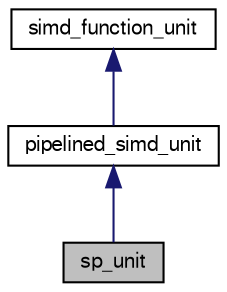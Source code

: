 digraph "sp_unit"
{
  bgcolor="transparent";
  edge [fontname="FreeSans",fontsize="10",labelfontname="FreeSans",labelfontsize="10"];
  node [fontname="FreeSans",fontsize="10",shape=record];
  Node0 [label="sp_unit",height=0.2,width=0.4,color="black", fillcolor="grey75", style="filled", fontcolor="black"];
  Node1 -> Node0 [dir="back",color="midnightblue",fontsize="10",style="solid",fontname="FreeSans"];
  Node1 [label="pipelined_simd_unit",height=0.2,width=0.4,color="black",URL="$classpipelined__simd__unit.html"];
  Node2 -> Node1 [dir="back",color="midnightblue",fontsize="10",style="solid",fontname="FreeSans"];
  Node2 [label="simd_function_unit",height=0.2,width=0.4,color="black",URL="$classsimd__function__unit.html"];
}
